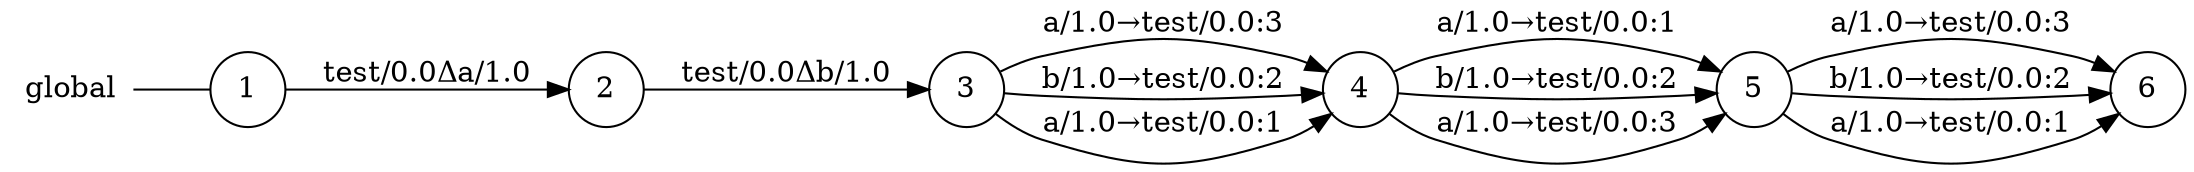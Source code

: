 digraph global {
	rankdir="LR";
	n_0 [label="global", shape="plaintext"];
	n_1 [id="5", shape=circle, label="5"];
	n_2 [id="6", shape=circle, label="6"];
	n_3 [id="1", shape=circle, label="1"];
	n_0 -> n_3 [arrowhead=none];
	n_4 [id="2", shape=circle, label="2"];
	n_5 [id="4", shape=circle, label="4"];
	n_6 [id="3", shape=circle, label="3"];

	n_5 -> n_1 [id="[$e|7]", label="a/1.0→test/0.0:1"];
	n_1 -> n_2 [id="[$e|9]", label="a/1.0→test/0.0:3"];
	n_6 -> n_5 [id="[$e|3]", label="a/1.0→test/0.0:3"];
	n_5 -> n_1 [id="[$e|6]", label="b/1.0→test/0.0:2"];
	n_1 -> n_2 [id="[$e|8]", label="b/1.0→test/0.0:2"];
	n_1 -> n_2 [id="[$e|10]", label="a/1.0→test/0.0:1"];
	n_5 -> n_1 [id="[$e|5]", label="a/1.0→test/0.0:3"];
	n_3 -> n_4 [id="[$e|0]", label="test/0.0Δa/1.0"];
	n_4 -> n_6 [id="[$e|1]", label="test/0.0Δb/1.0"];
	n_6 -> n_5 [id="[$e|4]", label="b/1.0→test/0.0:2"];
	n_6 -> n_5 [id="[$e|2]", label="a/1.0→test/0.0:1"];
}
